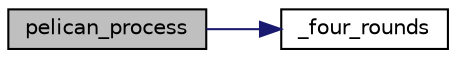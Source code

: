 digraph "pelican_process"
{
 // LATEX_PDF_SIZE
  edge [fontname="Helvetica",fontsize="10",labelfontname="Helvetica",labelfontsize="10"];
  node [fontname="Helvetica",fontsize="10",shape=record];
  rankdir="LR";
  Node16 [label="pelican_process",height=0.2,width=0.4,color="black", fillcolor="grey75", style="filled", fontcolor="black",tooltip="Process a block of text through Pelican."];
  Node16 -> Node17 [color="midnightblue",fontsize="10",style="solid",fontname="Helvetica"];
  Node17 [label="_four_rounds",height=0.2,width=0.4,color="black", fillcolor="white", style="filled",URL="$pelican_8c.html#a295658c56a732ddef9c71036e54aa0e2",tooltip=" "];
}
